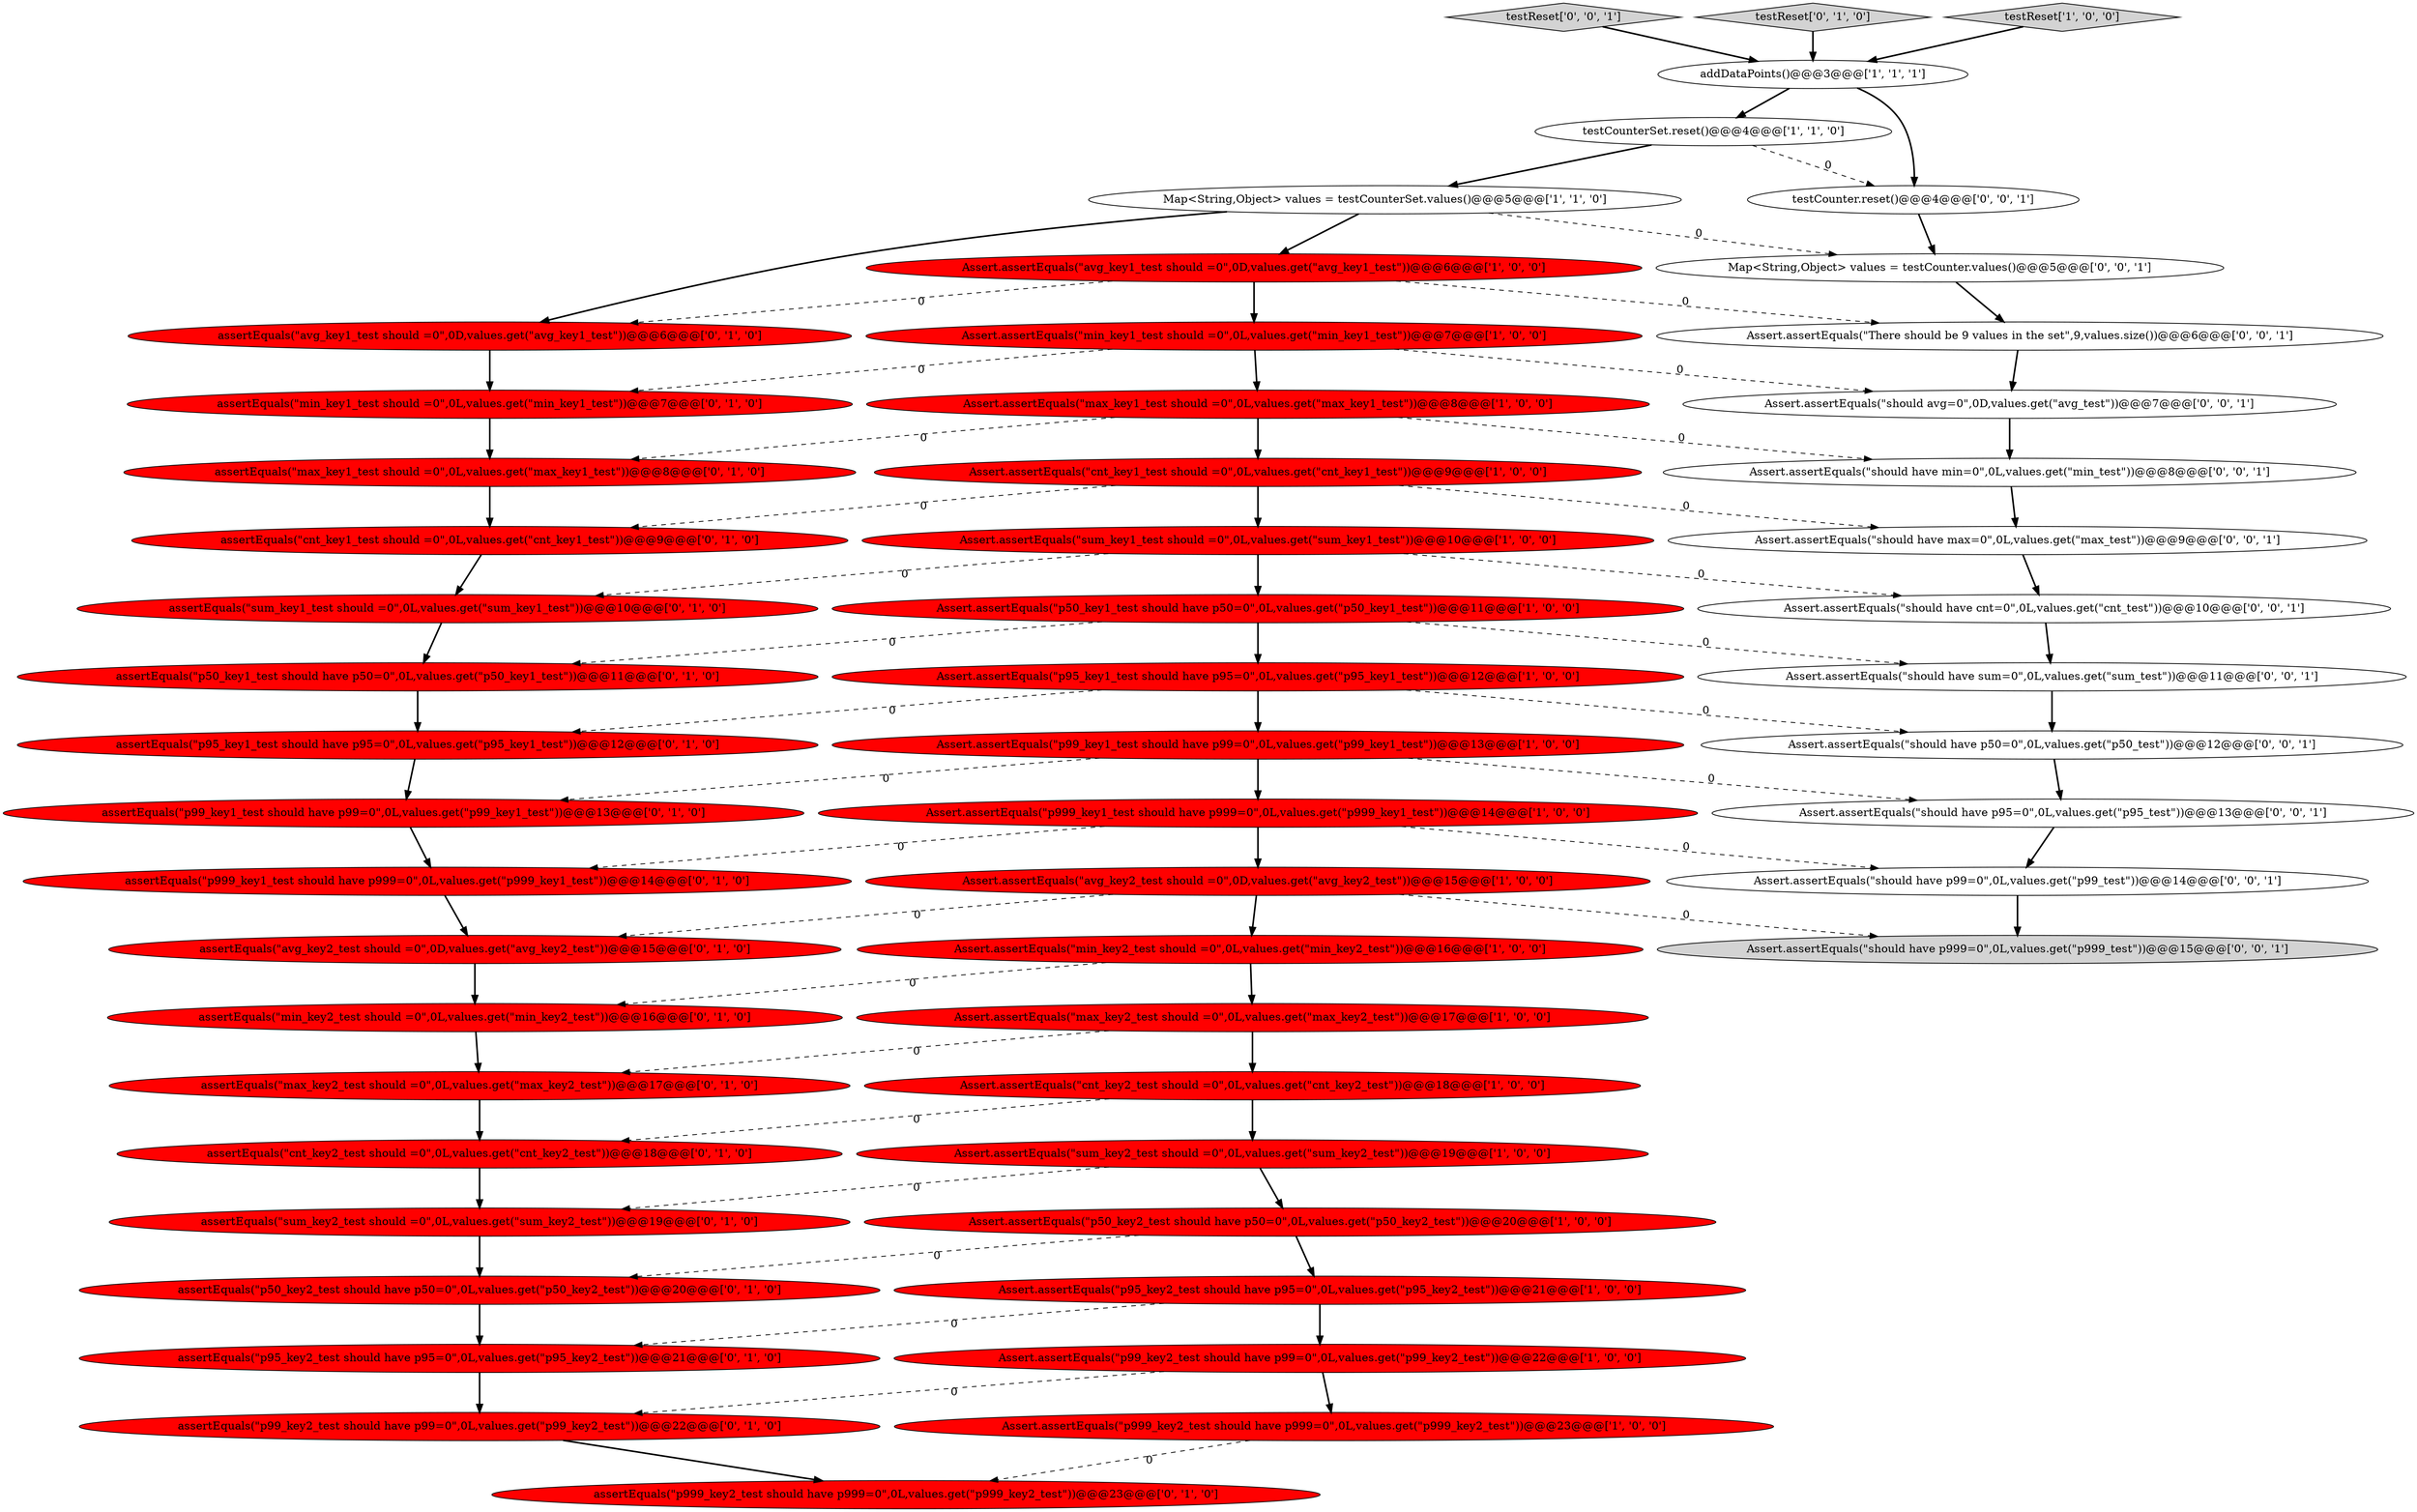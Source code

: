 digraph {
40 [style = filled, label = "assertEquals(\"min_key2_test should =0\",0L,values.get(\"min_key2_test\"))@@@16@@@['0', '1', '0']", fillcolor = red, shape = ellipse image = "AAA1AAABBB2BBB"];
11 [style = filled, label = "Assert.assertEquals(\"min_key2_test should =0\",0L,values.get(\"min_key2_test\"))@@@16@@@['1', '0', '0']", fillcolor = red, shape = ellipse image = "AAA1AAABBB1BBB"];
44 [style = filled, label = "Assert.assertEquals(\"should have max=0\",0L,values.get(\"max_test\"))@@@9@@@['0', '0', '1']", fillcolor = white, shape = ellipse image = "AAA0AAABBB3BBB"];
53 [style = filled, label = "Assert.assertEquals(\"should have p50=0\",0L,values.get(\"p50_test\"))@@@12@@@['0', '0', '1']", fillcolor = white, shape = ellipse image = "AAA0AAABBB3BBB"];
19 [style = filled, label = "Assert.assertEquals(\"min_key1_test should =0\",0L,values.get(\"min_key1_test\"))@@@7@@@['1', '0', '0']", fillcolor = red, shape = ellipse image = "AAA1AAABBB1BBB"];
15 [style = filled, label = "addDataPoints()@@@3@@@['1', '1', '1']", fillcolor = white, shape = ellipse image = "AAA0AAABBB1BBB"];
34 [style = filled, label = "assertEquals(\"p95_key2_test should have p95=0\",0L,values.get(\"p95_key2_test\"))@@@21@@@['0', '1', '0']", fillcolor = red, shape = ellipse image = "AAA1AAABBB2BBB"];
49 [style = filled, label = "testCounter.reset()@@@4@@@['0', '0', '1']", fillcolor = white, shape = ellipse image = "AAA0AAABBB3BBB"];
10 [style = filled, label = "Assert.assertEquals(\"p999_key2_test should have p999=0\",0L,values.get(\"p999_key2_test\"))@@@23@@@['1', '0', '0']", fillcolor = red, shape = ellipse image = "AAA1AAABBB1BBB"];
29 [style = filled, label = "assertEquals(\"cnt_key1_test should =0\",0L,values.get(\"cnt_key1_test\"))@@@9@@@['0', '1', '0']", fillcolor = red, shape = ellipse image = "AAA1AAABBB2BBB"];
50 [style = filled, label = "Assert.assertEquals(\"should have sum=0\",0L,values.get(\"sum_test\"))@@@11@@@['0', '0', '1']", fillcolor = white, shape = ellipse image = "AAA0AAABBB3BBB"];
46 [style = filled, label = "Assert.assertEquals(\"should have min=0\",0L,values.get(\"min_test\"))@@@8@@@['0', '0', '1']", fillcolor = white, shape = ellipse image = "AAA0AAABBB3BBB"];
51 [style = filled, label = "Assert.assertEquals(\"should have p95=0\",0L,values.get(\"p95_test\"))@@@13@@@['0', '0', '1']", fillcolor = white, shape = ellipse image = "AAA0AAABBB3BBB"];
6 [style = filled, label = "Assert.assertEquals(\"max_key1_test should =0\",0L,values.get(\"max_key1_test\"))@@@8@@@['1', '0', '0']", fillcolor = red, shape = ellipse image = "AAA1AAABBB1BBB"];
27 [style = filled, label = "assertEquals(\"p999_key2_test should have p999=0\",0L,values.get(\"p999_key2_test\"))@@@23@@@['0', '1', '0']", fillcolor = red, shape = ellipse image = "AAA1AAABBB2BBB"];
36 [style = filled, label = "assertEquals(\"max_key1_test should =0\",0L,values.get(\"max_key1_test\"))@@@8@@@['0', '1', '0']", fillcolor = red, shape = ellipse image = "AAA1AAABBB2BBB"];
21 [style = filled, label = "Assert.assertEquals(\"p95_key1_test should have p95=0\",0L,values.get(\"p95_key1_test\"))@@@12@@@['1', '0', '0']", fillcolor = red, shape = ellipse image = "AAA1AAABBB1BBB"];
32 [style = filled, label = "assertEquals(\"cnt_key2_test should =0\",0L,values.get(\"cnt_key2_test\"))@@@18@@@['0', '1', '0']", fillcolor = red, shape = ellipse image = "AAA1AAABBB2BBB"];
1 [style = filled, label = "Map<String,Object> values = testCounterSet.values()@@@5@@@['1', '1', '0']", fillcolor = white, shape = ellipse image = "AAA0AAABBB1BBB"];
17 [style = filled, label = "Assert.assertEquals(\"p50_key1_test should have p50=0\",0L,values.get(\"p50_key1_test\"))@@@11@@@['1', '0', '0']", fillcolor = red, shape = ellipse image = "AAA1AAABBB1BBB"];
4 [style = filled, label = "Assert.assertEquals(\"p50_key2_test should have p50=0\",0L,values.get(\"p50_key2_test\"))@@@20@@@['1', '0', '0']", fillcolor = red, shape = ellipse image = "AAA1AAABBB1BBB"];
38 [style = filled, label = "assertEquals(\"p50_key2_test should have p50=0\",0L,values.get(\"p50_key2_test\"))@@@20@@@['0', '1', '0']", fillcolor = red, shape = ellipse image = "AAA1AAABBB2BBB"];
42 [style = filled, label = "testReset['0', '0', '1']", fillcolor = lightgray, shape = diamond image = "AAA0AAABBB3BBB"];
30 [style = filled, label = "testReset['0', '1', '0']", fillcolor = lightgray, shape = diamond image = "AAA0AAABBB2BBB"];
28 [style = filled, label = "assertEquals(\"p95_key1_test should have p95=0\",0L,values.get(\"p95_key1_test\"))@@@12@@@['0', '1', '0']", fillcolor = red, shape = ellipse image = "AAA1AAABBB2BBB"];
2 [style = filled, label = "Assert.assertEquals(\"p99_key1_test should have p99=0\",0L,values.get(\"p99_key1_test\"))@@@13@@@['1', '0', '0']", fillcolor = red, shape = ellipse image = "AAA1AAABBB1BBB"];
20 [style = filled, label = "Assert.assertEquals(\"cnt_key1_test should =0\",0L,values.get(\"cnt_key1_test\"))@@@9@@@['1', '0', '0']", fillcolor = red, shape = ellipse image = "AAA1AAABBB1BBB"];
7 [style = filled, label = "Assert.assertEquals(\"sum_key1_test should =0\",0L,values.get(\"sum_key1_test\"))@@@10@@@['1', '0', '0']", fillcolor = red, shape = ellipse image = "AAA1AAABBB1BBB"];
31 [style = filled, label = "assertEquals(\"avg_key2_test should =0\",0D,values.get(\"avg_key2_test\"))@@@15@@@['0', '1', '0']", fillcolor = red, shape = ellipse image = "AAA1AAABBB2BBB"];
52 [style = filled, label = "Assert.assertEquals(\"should avg=0\",0D,values.get(\"avg_test\"))@@@7@@@['0', '0', '1']", fillcolor = white, shape = ellipse image = "AAA0AAABBB3BBB"];
41 [style = filled, label = "Assert.assertEquals(\"should have cnt=0\",0L,values.get(\"cnt_test\"))@@@10@@@['0', '0', '1']", fillcolor = white, shape = ellipse image = "AAA0AAABBB3BBB"];
35 [style = filled, label = "assertEquals(\"avg_key1_test should =0\",0D,values.get(\"avg_key1_test\"))@@@6@@@['0', '1', '0']", fillcolor = red, shape = ellipse image = "AAA1AAABBB2BBB"];
25 [style = filled, label = "assertEquals(\"p999_key1_test should have p999=0\",0L,values.get(\"p999_key1_test\"))@@@14@@@['0', '1', '0']", fillcolor = red, shape = ellipse image = "AAA1AAABBB2BBB"];
13 [style = filled, label = "Assert.assertEquals(\"avg_key1_test should =0\",0D,values.get(\"avg_key1_test\"))@@@6@@@['1', '0', '0']", fillcolor = red, shape = ellipse image = "AAA1AAABBB1BBB"];
8 [style = filled, label = "Assert.assertEquals(\"sum_key2_test should =0\",0L,values.get(\"sum_key2_test\"))@@@19@@@['1', '0', '0']", fillcolor = red, shape = ellipse image = "AAA1AAABBB1BBB"];
14 [style = filled, label = "Assert.assertEquals(\"p999_key1_test should have p999=0\",0L,values.get(\"p999_key1_test\"))@@@14@@@['1', '0', '0']", fillcolor = red, shape = ellipse image = "AAA1AAABBB1BBB"];
37 [style = filled, label = "assertEquals(\"sum_key2_test should =0\",0L,values.get(\"sum_key2_test\"))@@@19@@@['0', '1', '0']", fillcolor = red, shape = ellipse image = "AAA1AAABBB2BBB"];
39 [style = filled, label = "assertEquals(\"p99_key1_test should have p99=0\",0L,values.get(\"p99_key1_test\"))@@@13@@@['0', '1', '0']", fillcolor = red, shape = ellipse image = "AAA1AAABBB2BBB"];
48 [style = filled, label = "Assert.assertEquals(\"should have p99=0\",0L,values.get(\"p99_test\"))@@@14@@@['0', '0', '1']", fillcolor = white, shape = ellipse image = "AAA0AAABBB3BBB"];
23 [style = filled, label = "assertEquals(\"sum_key1_test should =0\",0L,values.get(\"sum_key1_test\"))@@@10@@@['0', '1', '0']", fillcolor = red, shape = ellipse image = "AAA1AAABBB2BBB"];
45 [style = filled, label = "Assert.assertEquals(\"should have p999=0\",0L,values.get(\"p999_test\"))@@@15@@@['0', '0', '1']", fillcolor = lightgray, shape = ellipse image = "AAA0AAABBB3BBB"];
3 [style = filled, label = "Assert.assertEquals(\"avg_key2_test should =0\",0D,values.get(\"avg_key2_test\"))@@@15@@@['1', '0', '0']", fillcolor = red, shape = ellipse image = "AAA1AAABBB1BBB"];
5 [style = filled, label = "Assert.assertEquals(\"p95_key2_test should have p95=0\",0L,values.get(\"p95_key2_test\"))@@@21@@@['1', '0', '0']", fillcolor = red, shape = ellipse image = "AAA1AAABBB1BBB"];
9 [style = filled, label = "Assert.assertEquals(\"p99_key2_test should have p99=0\",0L,values.get(\"p99_key2_test\"))@@@22@@@['1', '0', '0']", fillcolor = red, shape = ellipse image = "AAA1AAABBB1BBB"];
26 [style = filled, label = "assertEquals(\"min_key1_test should =0\",0L,values.get(\"min_key1_test\"))@@@7@@@['0', '1', '0']", fillcolor = red, shape = ellipse image = "AAA1AAABBB2BBB"];
16 [style = filled, label = "Assert.assertEquals(\"max_key2_test should =0\",0L,values.get(\"max_key2_test\"))@@@17@@@['1', '0', '0']", fillcolor = red, shape = ellipse image = "AAA1AAABBB1BBB"];
24 [style = filled, label = "assertEquals(\"p50_key1_test should have p50=0\",0L,values.get(\"p50_key1_test\"))@@@11@@@['0', '1', '0']", fillcolor = red, shape = ellipse image = "AAA1AAABBB2BBB"];
33 [style = filled, label = "assertEquals(\"p99_key2_test should have p99=0\",0L,values.get(\"p99_key2_test\"))@@@22@@@['0', '1', '0']", fillcolor = red, shape = ellipse image = "AAA1AAABBB2BBB"];
47 [style = filled, label = "Assert.assertEquals(\"There should be 9 values in the set\",9,values.size())@@@6@@@['0', '0', '1']", fillcolor = white, shape = ellipse image = "AAA0AAABBB3BBB"];
18 [style = filled, label = "Assert.assertEquals(\"cnt_key2_test should =0\",0L,values.get(\"cnt_key2_test\"))@@@18@@@['1', '0', '0']", fillcolor = red, shape = ellipse image = "AAA1AAABBB1BBB"];
22 [style = filled, label = "assertEquals(\"max_key2_test should =0\",0L,values.get(\"max_key2_test\"))@@@17@@@['0', '1', '0']", fillcolor = red, shape = ellipse image = "AAA1AAABBB2BBB"];
0 [style = filled, label = "testCounterSet.reset()@@@4@@@['1', '1', '0']", fillcolor = white, shape = ellipse image = "AAA0AAABBB1BBB"];
12 [style = filled, label = "testReset['1', '0', '0']", fillcolor = lightgray, shape = diamond image = "AAA0AAABBB1BBB"];
43 [style = filled, label = "Map<String,Object> values = testCounter.values()@@@5@@@['0', '0', '1']", fillcolor = white, shape = ellipse image = "AAA0AAABBB3BBB"];
46->44 [style = bold, label=""];
14->3 [style = bold, label=""];
11->16 [style = bold, label=""];
24->28 [style = bold, label=""];
15->49 [style = bold, label=""];
8->37 [style = dashed, label="0"];
16->18 [style = bold, label=""];
7->17 [style = bold, label=""];
32->37 [style = bold, label=""];
52->46 [style = bold, label=""];
7->23 [style = dashed, label="0"];
5->9 [style = bold, label=""];
53->51 [style = bold, label=""];
13->35 [style = dashed, label="0"];
17->24 [style = dashed, label="0"];
21->28 [style = dashed, label="0"];
14->25 [style = dashed, label="0"];
3->31 [style = dashed, label="0"];
36->29 [style = bold, label=""];
11->40 [style = dashed, label="0"];
28->39 [style = bold, label=""];
4->38 [style = dashed, label="0"];
26->36 [style = bold, label=""];
17->50 [style = dashed, label="0"];
14->48 [style = dashed, label="0"];
34->33 [style = bold, label=""];
12->15 [style = bold, label=""];
3->11 [style = bold, label=""];
19->52 [style = dashed, label="0"];
22->32 [style = bold, label=""];
1->35 [style = bold, label=""];
29->23 [style = bold, label=""];
9->10 [style = bold, label=""];
10->27 [style = dashed, label="0"];
19->6 [style = bold, label=""];
33->27 [style = bold, label=""];
1->13 [style = bold, label=""];
49->43 [style = bold, label=""];
5->34 [style = dashed, label="0"];
20->29 [style = dashed, label="0"];
21->2 [style = bold, label=""];
25->31 [style = bold, label=""];
9->33 [style = dashed, label="0"];
6->20 [style = bold, label=""];
6->46 [style = dashed, label="0"];
20->44 [style = dashed, label="0"];
13->19 [style = bold, label=""];
23->24 [style = bold, label=""];
51->48 [style = bold, label=""];
48->45 [style = bold, label=""];
43->47 [style = bold, label=""];
19->26 [style = dashed, label="0"];
0->1 [style = bold, label=""];
37->38 [style = bold, label=""];
15->0 [style = bold, label=""];
6->36 [style = dashed, label="0"];
2->14 [style = bold, label=""];
2->39 [style = dashed, label="0"];
21->53 [style = dashed, label="0"];
44->41 [style = bold, label=""];
38->34 [style = bold, label=""];
40->22 [style = bold, label=""];
3->45 [style = dashed, label="0"];
31->40 [style = bold, label=""];
7->41 [style = dashed, label="0"];
18->8 [style = bold, label=""];
13->47 [style = dashed, label="0"];
39->25 [style = bold, label=""];
8->4 [style = bold, label=""];
20->7 [style = bold, label=""];
47->52 [style = bold, label=""];
0->49 [style = dashed, label="0"];
1->43 [style = dashed, label="0"];
2->51 [style = dashed, label="0"];
17->21 [style = bold, label=""];
4->5 [style = bold, label=""];
35->26 [style = bold, label=""];
41->50 [style = bold, label=""];
50->53 [style = bold, label=""];
42->15 [style = bold, label=""];
30->15 [style = bold, label=""];
16->22 [style = dashed, label="0"];
18->32 [style = dashed, label="0"];
}
